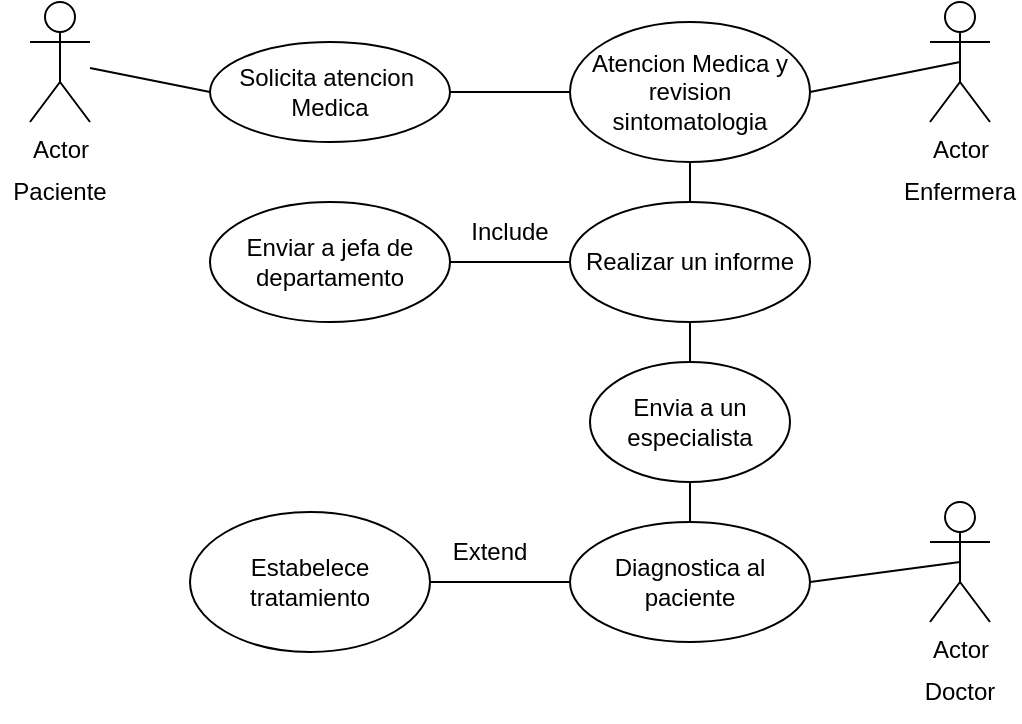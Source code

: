 <mxfile version="24.3.1" type="github">
  <diagram name="Página-1" id="FfxkKeAAmbw15NZlBnJ3">
    <mxGraphModel dx="1434" dy="772" grid="1" gridSize="10" guides="1" tooltips="1" connect="1" arrows="1" fold="1" page="1" pageScale="1" pageWidth="827" pageHeight="1169" math="0" shadow="0">
      <root>
        <mxCell id="0" />
        <mxCell id="1" parent="0" />
        <mxCell id="HZd6uol-pdgoPwz8_xit-1" value="Actor" style="shape=umlActor;verticalLabelPosition=bottom;verticalAlign=top;html=1;outlineConnect=0;" vertex="1" parent="1">
          <mxGeometry x="100" y="80" width="30" height="60" as="geometry" />
        </mxCell>
        <mxCell id="HZd6uol-pdgoPwz8_xit-2" value="Paciente" style="text;html=1;align=center;verticalAlign=middle;whiteSpace=wrap;rounded=0;" vertex="1" parent="1">
          <mxGeometry x="85" y="160" width="60" height="30" as="geometry" />
        </mxCell>
        <mxCell id="HZd6uol-pdgoPwz8_xit-3" value="Actor" style="shape=umlActor;verticalLabelPosition=bottom;verticalAlign=top;html=1;outlineConnect=0;" vertex="1" parent="1">
          <mxGeometry x="550" y="80" width="30" height="60" as="geometry" />
        </mxCell>
        <mxCell id="HZd6uol-pdgoPwz8_xit-4" value="Enfermera" style="text;html=1;align=center;verticalAlign=middle;whiteSpace=wrap;rounded=0;" vertex="1" parent="1">
          <mxGeometry x="535" y="160" width="60" height="30" as="geometry" />
        </mxCell>
        <mxCell id="HZd6uol-pdgoPwz8_xit-5" value="Actor" style="shape=umlActor;verticalLabelPosition=bottom;verticalAlign=top;html=1;outlineConnect=0;" vertex="1" parent="1">
          <mxGeometry x="550" y="330" width="30" height="60" as="geometry" />
        </mxCell>
        <mxCell id="HZd6uol-pdgoPwz8_xit-6" value="Doctor" style="text;html=1;align=center;verticalAlign=middle;whiteSpace=wrap;rounded=0;" vertex="1" parent="1">
          <mxGeometry x="535" y="410" width="60" height="30" as="geometry" />
        </mxCell>
        <mxCell id="HZd6uol-pdgoPwz8_xit-7" value="Solicita atencion&amp;nbsp;&lt;div&gt;Medica&lt;/div&gt;" style="ellipse;whiteSpace=wrap;html=1;" vertex="1" parent="1">
          <mxGeometry x="190" y="100" width="120" height="50" as="geometry" />
        </mxCell>
        <mxCell id="HZd6uol-pdgoPwz8_xit-8" value="Atencion Medica y revision sintomatologia" style="ellipse;whiteSpace=wrap;html=1;" vertex="1" parent="1">
          <mxGeometry x="370" y="90" width="120" height="70" as="geometry" />
        </mxCell>
        <mxCell id="HZd6uol-pdgoPwz8_xit-9" value="" style="endArrow=none;html=1;rounded=0;entryX=0.5;entryY=0.5;entryDx=0;entryDy=0;entryPerimeter=0;exitX=1;exitY=0.5;exitDx=0;exitDy=0;" edge="1" parent="1" source="HZd6uol-pdgoPwz8_xit-8" target="HZd6uol-pdgoPwz8_xit-3">
          <mxGeometry width="50" height="50" relative="1" as="geometry">
            <mxPoint x="390" y="290" as="sourcePoint" />
            <mxPoint x="440" y="240" as="targetPoint" />
          </mxGeometry>
        </mxCell>
        <mxCell id="HZd6uol-pdgoPwz8_xit-10" value="" style="endArrow=none;html=1;rounded=0;entryX=0;entryY=0.5;entryDx=0;entryDy=0;" edge="1" parent="1" source="HZd6uol-pdgoPwz8_xit-1" target="HZd6uol-pdgoPwz8_xit-7">
          <mxGeometry width="50" height="50" relative="1" as="geometry">
            <mxPoint x="190" y="170" as="sourcePoint" />
            <mxPoint x="240" y="120" as="targetPoint" />
          </mxGeometry>
        </mxCell>
        <mxCell id="HZd6uol-pdgoPwz8_xit-11" value="" style="endArrow=none;html=1;rounded=0;entryX=0;entryY=0.5;entryDx=0;entryDy=0;exitX=1;exitY=0.5;exitDx=0;exitDy=0;" edge="1" parent="1" source="HZd6uol-pdgoPwz8_xit-7" target="HZd6uol-pdgoPwz8_xit-8">
          <mxGeometry width="50" height="50" relative="1" as="geometry">
            <mxPoint x="320" y="160" as="sourcePoint" />
            <mxPoint x="370" y="110" as="targetPoint" />
          </mxGeometry>
        </mxCell>
        <mxCell id="HZd6uol-pdgoPwz8_xit-14" value="Realizar un informe" style="ellipse;whiteSpace=wrap;html=1;" vertex="1" parent="1">
          <mxGeometry x="370" y="180" width="120" height="60" as="geometry" />
        </mxCell>
        <mxCell id="HZd6uol-pdgoPwz8_xit-15" value="Envia a un especialista" style="ellipse;whiteSpace=wrap;html=1;" vertex="1" parent="1">
          <mxGeometry x="380" y="260" width="100" height="60" as="geometry" />
        </mxCell>
        <mxCell id="HZd6uol-pdgoPwz8_xit-16" value="" style="endArrow=none;html=1;rounded=0;entryX=0.5;entryY=1;entryDx=0;entryDy=0;exitX=0.5;exitY=0;exitDx=0;exitDy=0;" edge="1" parent="1" source="HZd6uol-pdgoPwz8_xit-14" target="HZd6uol-pdgoPwz8_xit-8">
          <mxGeometry width="50" height="50" relative="1" as="geometry">
            <mxPoint x="390" y="290" as="sourcePoint" />
            <mxPoint x="440" y="240" as="targetPoint" />
          </mxGeometry>
        </mxCell>
        <mxCell id="HZd6uol-pdgoPwz8_xit-17" value="" style="endArrow=none;html=1;rounded=0;entryX=0.5;entryY=1;entryDx=0;entryDy=0;exitX=0.5;exitY=0;exitDx=0;exitDy=0;" edge="1" parent="1" source="HZd6uol-pdgoPwz8_xit-15" target="HZd6uol-pdgoPwz8_xit-14">
          <mxGeometry width="50" height="50" relative="1" as="geometry">
            <mxPoint x="390" y="290" as="sourcePoint" />
            <mxPoint x="440" y="240" as="targetPoint" />
          </mxGeometry>
        </mxCell>
        <mxCell id="HZd6uol-pdgoPwz8_xit-18" value="Diagnostica al paciente" style="ellipse;whiteSpace=wrap;html=1;" vertex="1" parent="1">
          <mxGeometry x="370" y="340" width="120" height="60" as="geometry" />
        </mxCell>
        <mxCell id="HZd6uol-pdgoPwz8_xit-20" value="" style="endArrow=none;html=1;rounded=0;exitX=1;exitY=0.5;exitDx=0;exitDy=0;entryX=0.5;entryY=0.5;entryDx=0;entryDy=0;entryPerimeter=0;" edge="1" parent="1" source="HZd6uol-pdgoPwz8_xit-18" target="HZd6uol-pdgoPwz8_xit-5">
          <mxGeometry width="50" height="50" relative="1" as="geometry">
            <mxPoint x="390" y="290" as="sourcePoint" />
            <mxPoint x="440" y="240" as="targetPoint" />
          </mxGeometry>
        </mxCell>
        <mxCell id="HZd6uol-pdgoPwz8_xit-21" value="Estabelece tratamiento" style="ellipse;whiteSpace=wrap;html=1;" vertex="1" parent="1">
          <mxGeometry x="180" y="335" width="120" height="70" as="geometry" />
        </mxCell>
        <mxCell id="HZd6uol-pdgoPwz8_xit-22" value="" style="endArrow=none;html=1;rounded=0;exitX=1;exitY=0.5;exitDx=0;exitDy=0;entryX=0;entryY=0.5;entryDx=0;entryDy=0;" edge="1" parent="1" source="HZd6uol-pdgoPwz8_xit-21" target="HZd6uol-pdgoPwz8_xit-18">
          <mxGeometry width="50" height="50" relative="1" as="geometry">
            <mxPoint x="390" y="290" as="sourcePoint" />
            <mxPoint x="440" y="240" as="targetPoint" />
          </mxGeometry>
        </mxCell>
        <mxCell id="HZd6uol-pdgoPwz8_xit-23" value="Extend" style="text;html=1;align=center;verticalAlign=middle;whiteSpace=wrap;rounded=0;" vertex="1" parent="1">
          <mxGeometry x="300" y="340" width="60" height="30" as="geometry" />
        </mxCell>
        <mxCell id="HZd6uol-pdgoPwz8_xit-24" value="" style="endArrow=none;html=1;rounded=0;entryX=0.5;entryY=1;entryDx=0;entryDy=0;exitX=0.5;exitY=0;exitDx=0;exitDy=0;" edge="1" parent="1" source="HZd6uol-pdgoPwz8_xit-18" target="HZd6uol-pdgoPwz8_xit-15">
          <mxGeometry width="50" height="50" relative="1" as="geometry">
            <mxPoint x="390" y="290" as="sourcePoint" />
            <mxPoint x="440" y="240" as="targetPoint" />
          </mxGeometry>
        </mxCell>
        <mxCell id="HZd6uol-pdgoPwz8_xit-25" value="Enviar a jefa de departamento" style="ellipse;whiteSpace=wrap;html=1;" vertex="1" parent="1">
          <mxGeometry x="190" y="180" width="120" height="60" as="geometry" />
        </mxCell>
        <mxCell id="HZd6uol-pdgoPwz8_xit-26" value="" style="endArrow=none;html=1;rounded=0;exitX=1;exitY=0.5;exitDx=0;exitDy=0;entryX=0;entryY=0.5;entryDx=0;entryDy=0;" edge="1" parent="1" source="HZd6uol-pdgoPwz8_xit-25" target="HZd6uol-pdgoPwz8_xit-14">
          <mxGeometry width="50" height="50" relative="1" as="geometry">
            <mxPoint x="390" y="290" as="sourcePoint" />
            <mxPoint x="440" y="240" as="targetPoint" />
          </mxGeometry>
        </mxCell>
        <mxCell id="HZd6uol-pdgoPwz8_xit-27" value="Include" style="text;html=1;align=center;verticalAlign=middle;whiteSpace=wrap;rounded=0;" vertex="1" parent="1">
          <mxGeometry x="310" y="180" width="60" height="30" as="geometry" />
        </mxCell>
      </root>
    </mxGraphModel>
  </diagram>
</mxfile>
